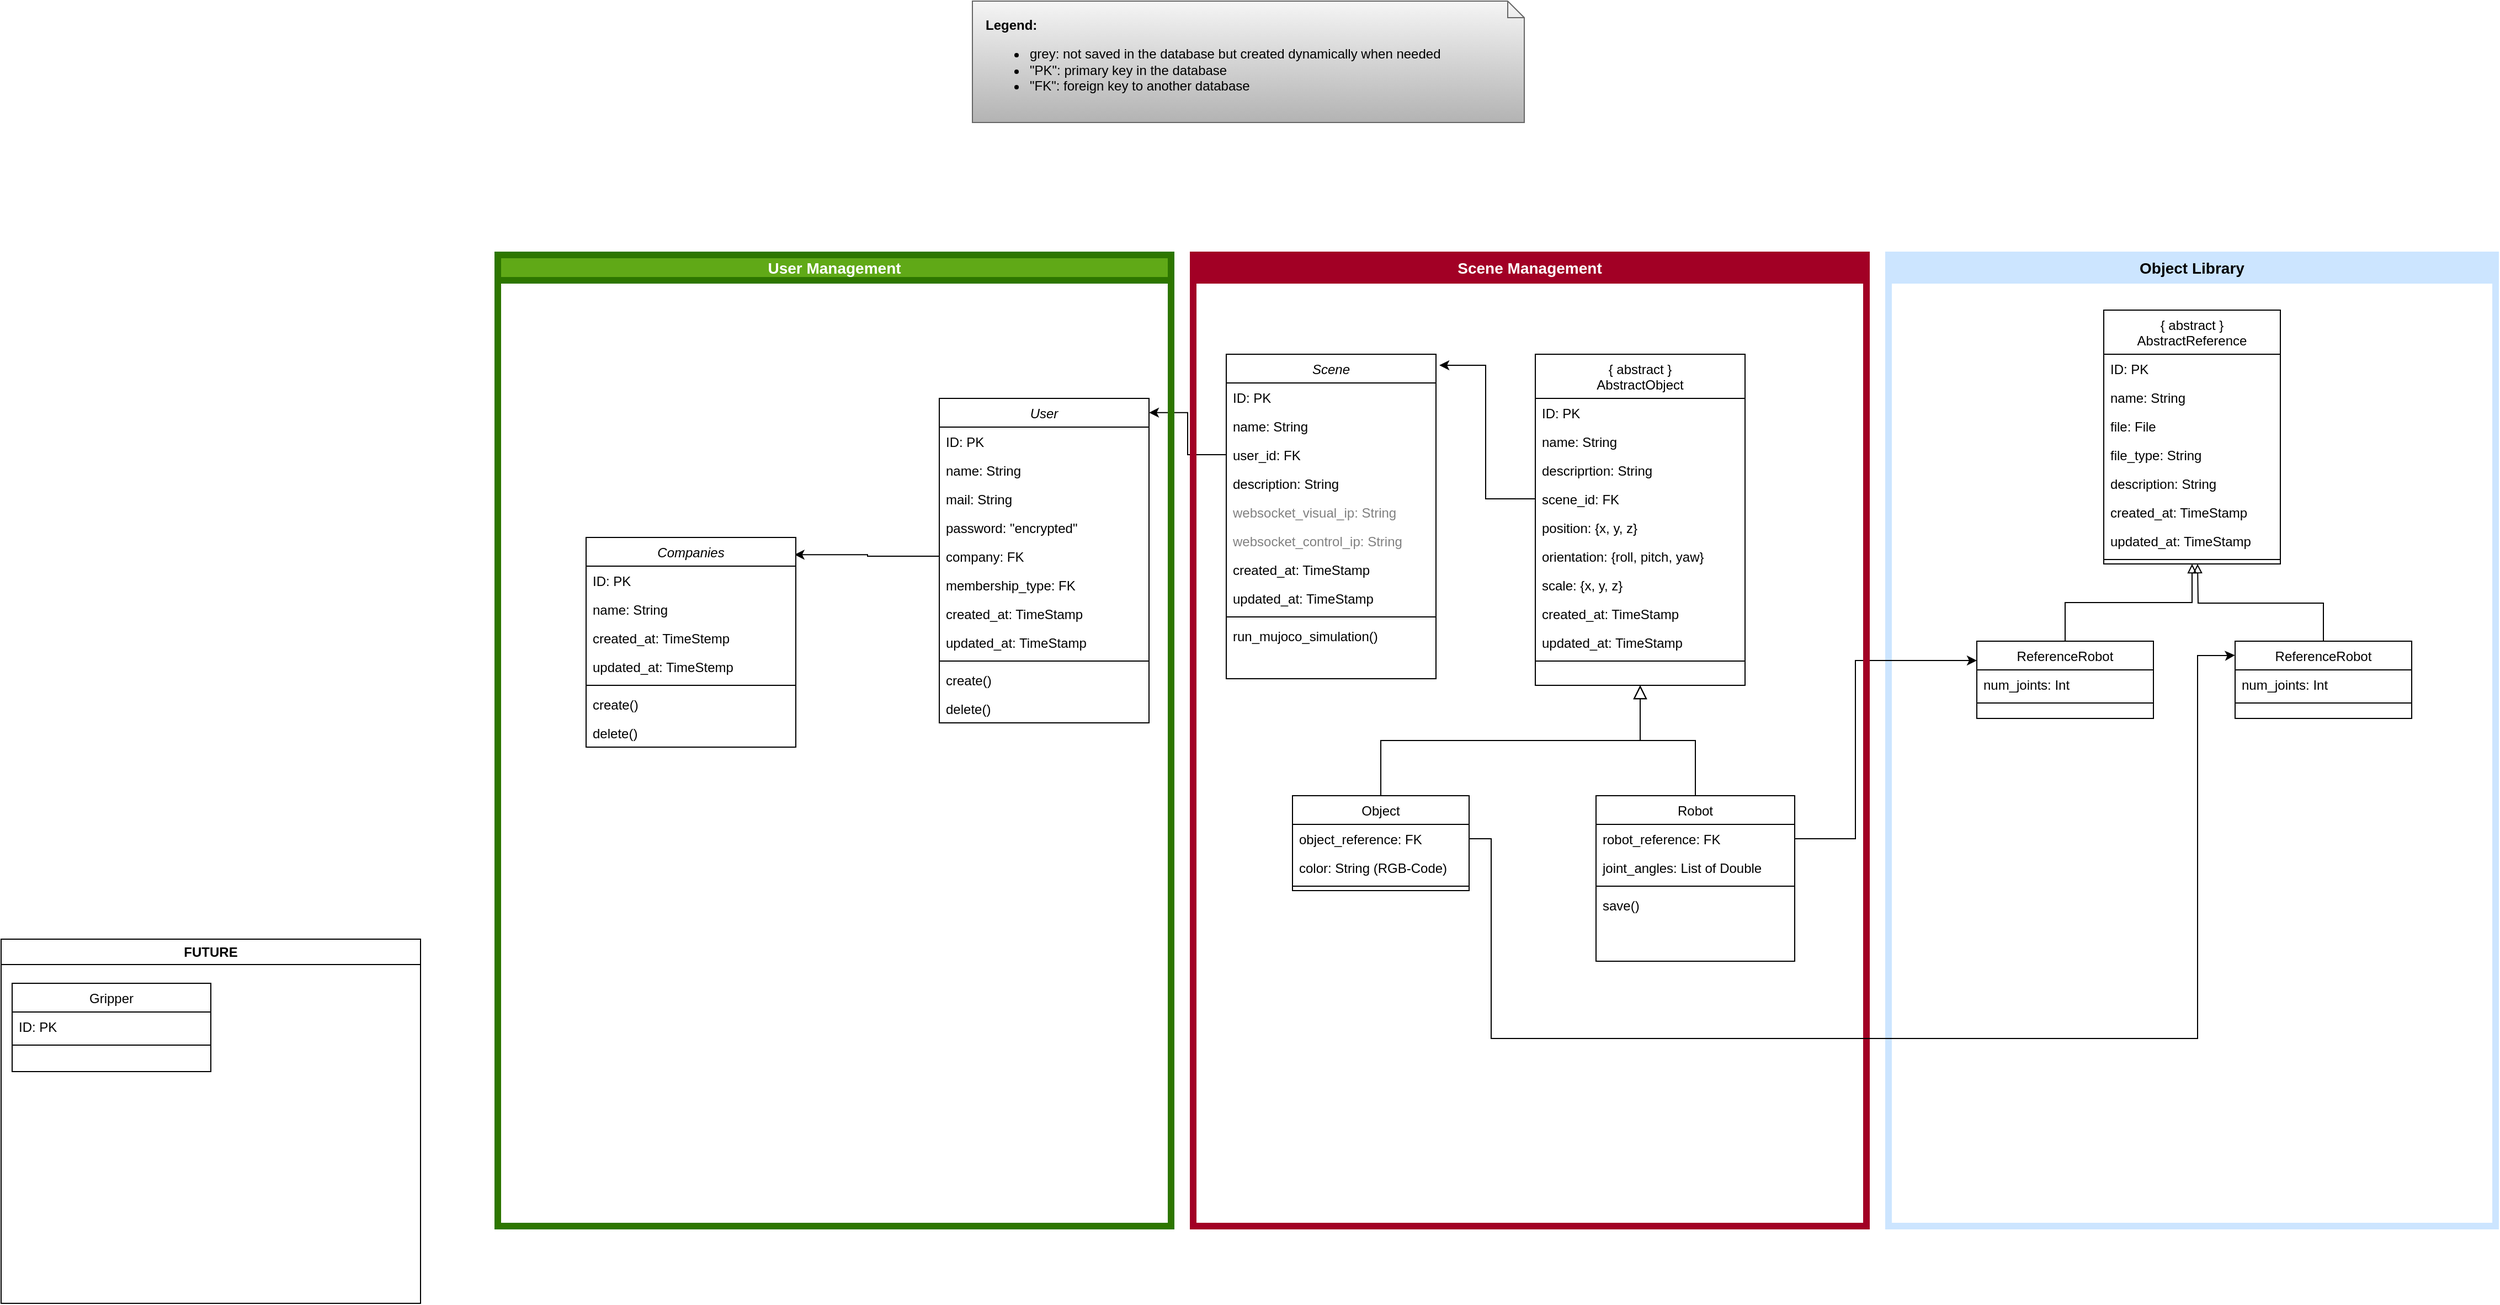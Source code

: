 <mxfile>
    <diagram id="C5RBs43oDa-KdzZeNtuy" name="Backend-Classes">
        <mxGraphModel dx="3709" dy="2520" grid="1" gridSize="10" guides="1" tooltips="1" connect="1" arrows="1" fold="1" page="1" pageScale="1" pageWidth="827" pageHeight="1169" math="0" shadow="0">
            <root>
                <mxCell id="WIyWlLk6GJQsqaUBKTNV-0"/>
                <mxCell id="WIyWlLk6GJQsqaUBKTNV-1" parent="WIyWlLk6GJQsqaUBKTNV-0"/>
                <mxCell id="zkfFHV4jXpPFQw0GAbJ--6" value="Robot" style="swimlane;fontStyle=0;align=center;verticalAlign=top;childLayout=stackLayout;horizontal=1;startSize=26;horizontalStack=0;resizeParent=1;resizeLast=0;collapsible=1;marginBottom=0;rounded=0;shadow=0;strokeWidth=1;" parent="WIyWlLk6GJQsqaUBKTNV-1" vertex="1">
                    <mxGeometry x="-165" y="-340" width="180" height="150" as="geometry">
                        <mxRectangle x="130" y="380" width="160" height="26" as="alternateBounds"/>
                    </mxGeometry>
                </mxCell>
                <mxCell id="ifWMmfsMehx3enwD3pz9-4" value="robot_reference: FK" style="text;align=left;verticalAlign=top;spacingLeft=4;spacingRight=4;overflow=hidden;rotatable=0;points=[[0,0.5],[1,0.5]];portConstraint=eastwest;" parent="zkfFHV4jXpPFQw0GAbJ--6" vertex="1">
                    <mxGeometry y="26" width="180" height="26" as="geometry"/>
                </mxCell>
                <mxCell id="38" value="joint_angles: List of Double" style="text;align=left;verticalAlign=top;spacingLeft=4;spacingRight=4;overflow=hidden;rotatable=0;points=[[0,0.5],[1,0.5]];portConstraint=eastwest;" parent="zkfFHV4jXpPFQw0GAbJ--6" vertex="1">
                    <mxGeometry y="52" width="180" height="26" as="geometry"/>
                </mxCell>
                <mxCell id="zkfFHV4jXpPFQw0GAbJ--9" value="" style="line;html=1;strokeWidth=1;align=left;verticalAlign=middle;spacingTop=-1;spacingLeft=3;spacingRight=3;rotatable=0;labelPosition=right;points=[];portConstraint=eastwest;" parent="zkfFHV4jXpPFQw0GAbJ--6" vertex="1">
                    <mxGeometry y="78" width="180" height="8" as="geometry"/>
                </mxCell>
                <mxCell id="ifWMmfsMehx3enwD3pz9-82" value="save()" style="text;align=left;verticalAlign=top;spacingLeft=4;spacingRight=4;overflow=hidden;rotatable=0;points=[[0,0.5],[1,0.5]];portConstraint=eastwest;" parent="zkfFHV4jXpPFQw0GAbJ--6" vertex="1">
                    <mxGeometry y="86" width="180" height="26" as="geometry"/>
                </mxCell>
                <mxCell id="zkfFHV4jXpPFQw0GAbJ--12" value="" style="endArrow=block;endSize=10;endFill=0;shadow=0;strokeWidth=1;rounded=0;curved=0;edgeStyle=elbowEdgeStyle;elbow=vertical;" parent="WIyWlLk6GJQsqaUBKTNV-1" source="zkfFHV4jXpPFQw0GAbJ--6" target="zkfFHV4jXpPFQw0GAbJ--0" edge="1">
                    <mxGeometry width="160" relative="1" as="geometry">
                        <mxPoint x="-460" y="-297" as="sourcePoint"/>
                        <mxPoint x="-460" y="-297" as="targetPoint"/>
                    </mxGeometry>
                </mxCell>
                <mxCell id="zkfFHV4jXpPFQw0GAbJ--13" value="Object" style="swimlane;fontStyle=0;align=center;verticalAlign=top;childLayout=stackLayout;horizontal=1;startSize=26;horizontalStack=0;resizeParent=1;resizeLast=0;collapsible=1;marginBottom=0;rounded=0;shadow=0;strokeWidth=1;" parent="WIyWlLk6GJQsqaUBKTNV-1" vertex="1">
                    <mxGeometry x="-440" y="-340" width="160" height="86" as="geometry">
                        <mxRectangle x="340" y="380" width="170" height="26" as="alternateBounds"/>
                    </mxGeometry>
                </mxCell>
                <mxCell id="61" value="object_reference: FK" style="text;align=left;verticalAlign=top;spacingLeft=4;spacingRight=4;overflow=hidden;rotatable=0;points=[[0,0.5],[1,0.5]];portConstraint=eastwest;rounded=0;shadow=0;html=0;" parent="zkfFHV4jXpPFQw0GAbJ--13" vertex="1">
                    <mxGeometry y="26" width="160" height="26" as="geometry"/>
                </mxCell>
                <mxCell id="zkfFHV4jXpPFQw0GAbJ--14" value="color: String (RGB-Code)" style="text;align=left;verticalAlign=top;spacingLeft=4;spacingRight=4;overflow=hidden;rotatable=0;points=[[0,0.5],[1,0.5]];portConstraint=eastwest;" parent="zkfFHV4jXpPFQw0GAbJ--13" vertex="1">
                    <mxGeometry y="52" width="160" height="26" as="geometry"/>
                </mxCell>
                <mxCell id="zkfFHV4jXpPFQw0GAbJ--15" value="" style="line;html=1;strokeWidth=1;align=left;verticalAlign=middle;spacingTop=-1;spacingLeft=3;spacingRight=3;rotatable=0;labelPosition=right;points=[];portConstraint=eastwest;" parent="zkfFHV4jXpPFQw0GAbJ--13" vertex="1">
                    <mxGeometry y="78" width="160" height="8" as="geometry"/>
                </mxCell>
                <mxCell id="zkfFHV4jXpPFQw0GAbJ--16" value="" style="endArrow=block;endSize=10;endFill=0;shadow=0;strokeWidth=1;rounded=0;curved=0;edgeStyle=elbowEdgeStyle;elbow=vertical;" parent="WIyWlLk6GJQsqaUBKTNV-1" source="zkfFHV4jXpPFQw0GAbJ--13" target="zkfFHV4jXpPFQw0GAbJ--0" edge="1">
                    <mxGeometry width="160" relative="1" as="geometry">
                        <mxPoint x="-450" y="-127" as="sourcePoint"/>
                        <mxPoint x="-350" y="-229" as="targetPoint"/>
                    </mxGeometry>
                </mxCell>
                <mxCell id="ifWMmfsMehx3enwD3pz9-21" value="&lt;div&gt;&lt;b&gt;Legend:&lt;/b&gt;&lt;/div&gt;&lt;div&gt;&lt;ul&gt;&lt;li&gt;grey: not saved in the database but created dynamically when needed&lt;/li&gt;&lt;li&gt;&quot;PK&quot;: primary key in the database&lt;br&gt;&lt;/li&gt;&lt;li&gt;&quot;FK&quot;: foreign key to another database&lt;br&gt;&lt;/li&gt;&lt;/ul&gt;&lt;/div&gt;" style="shape=note;size=15;align=left;spacingLeft=10;html=1;whiteSpace=wrap;fillColor=#f5f5f5;strokeColor=#666666;gradientColor=#b3b3b3;fontColor=#000000;" parent="WIyWlLk6GJQsqaUBKTNV-1" vertex="1">
                    <mxGeometry x="-730" y="-1060" width="500" height="110" as="geometry"/>
                </mxCell>
                <mxCell id="ifWMmfsMehx3enwD3pz9-26" value="User" style="swimlane;fontStyle=2;align=center;verticalAlign=top;childLayout=stackLayout;horizontal=1;startSize=26;horizontalStack=0;resizeParent=1;resizeLast=0;collapsible=1;marginBottom=0;rounded=0;shadow=0;strokeWidth=1;" parent="WIyWlLk6GJQsqaUBKTNV-1" vertex="1">
                    <mxGeometry x="-760" y="-700" width="190" height="294" as="geometry">
                        <mxRectangle x="220" y="120" width="160" height="26" as="alternateBounds"/>
                    </mxGeometry>
                </mxCell>
                <mxCell id="ifWMmfsMehx3enwD3pz9-27" value="ID: PK" style="text;align=left;verticalAlign=top;spacingLeft=4;spacingRight=4;overflow=hidden;rotatable=0;points=[[0,0.5],[1,0.5]];portConstraint=eastwest;" parent="ifWMmfsMehx3enwD3pz9-26" vertex="1">
                    <mxGeometry y="26" width="190" height="26" as="geometry"/>
                </mxCell>
                <mxCell id="ifWMmfsMehx3enwD3pz9-28" value="name: String" style="text;align=left;verticalAlign=top;spacingLeft=4;spacingRight=4;overflow=hidden;rotatable=0;points=[[0,0.5],[1,0.5]];portConstraint=eastwest;rounded=0;shadow=0;html=0;" parent="ifWMmfsMehx3enwD3pz9-26" vertex="1">
                    <mxGeometry y="52" width="190" height="26" as="geometry"/>
                </mxCell>
                <mxCell id="ifWMmfsMehx3enwD3pz9-34" value="mail: String" style="text;align=left;verticalAlign=top;spacingLeft=4;spacingRight=4;overflow=hidden;rotatable=0;points=[[0,0.5],[1,0.5]];portConstraint=eastwest;rounded=0;shadow=0;html=0;" parent="ifWMmfsMehx3enwD3pz9-26" vertex="1">
                    <mxGeometry y="78" width="190" height="26" as="geometry"/>
                </mxCell>
                <mxCell id="ifWMmfsMehx3enwD3pz9-35" value="password: &quot;encrypted&quot;" style="text;align=left;verticalAlign=top;spacingLeft=4;spacingRight=4;overflow=hidden;rotatable=0;points=[[0,0.5],[1,0.5]];portConstraint=eastwest;rounded=0;shadow=0;html=0;" parent="ifWMmfsMehx3enwD3pz9-26" vertex="1">
                    <mxGeometry y="104" width="190" height="26" as="geometry"/>
                </mxCell>
                <mxCell id="ifWMmfsMehx3enwD3pz9-36" value="company: FK" style="text;align=left;verticalAlign=top;spacingLeft=4;spacingRight=4;overflow=hidden;rotatable=0;points=[[0,0.5],[1,0.5]];portConstraint=eastwest;rounded=0;shadow=0;html=0;" parent="ifWMmfsMehx3enwD3pz9-26" vertex="1">
                    <mxGeometry y="130" width="190" height="26" as="geometry"/>
                </mxCell>
                <mxCell id="ifWMmfsMehx3enwD3pz9-37" value="membership_type: FK" style="text;align=left;verticalAlign=top;spacingLeft=4;spacingRight=4;overflow=hidden;rotatable=0;points=[[0,0.5],[1,0.5]];portConstraint=eastwest;rounded=0;shadow=0;html=0;" parent="ifWMmfsMehx3enwD3pz9-26" vertex="1">
                    <mxGeometry y="156" width="190" height="26" as="geometry"/>
                </mxCell>
                <mxCell id="ifWMmfsMehx3enwD3pz9-55" value="created_at: TimeStamp" style="text;align=left;verticalAlign=top;spacingLeft=4;spacingRight=4;overflow=hidden;rotatable=0;points=[[0,0.5],[1,0.5]];portConstraint=eastwest;rounded=0;shadow=0;html=0;" parent="ifWMmfsMehx3enwD3pz9-26" vertex="1">
                    <mxGeometry y="182" width="190" height="26" as="geometry"/>
                </mxCell>
                <mxCell id="ifWMmfsMehx3enwD3pz9-56" value="updated_at: TimeStamp" style="text;align=left;verticalAlign=top;spacingLeft=4;spacingRight=4;overflow=hidden;rotatable=0;points=[[0,0.5],[1,0.5]];portConstraint=eastwest;rounded=0;shadow=0;html=0;" parent="ifWMmfsMehx3enwD3pz9-26" vertex="1">
                    <mxGeometry y="208" width="190" height="26" as="geometry"/>
                </mxCell>
                <mxCell id="ifWMmfsMehx3enwD3pz9-31" value="" style="line;html=1;strokeWidth=1;align=left;verticalAlign=middle;spacingTop=-1;spacingLeft=3;spacingRight=3;rotatable=0;labelPosition=right;points=[];portConstraint=eastwest;" parent="ifWMmfsMehx3enwD3pz9-26" vertex="1">
                    <mxGeometry y="234" width="190" height="8" as="geometry"/>
                </mxCell>
                <mxCell id="ifWMmfsMehx3enwD3pz9-32" value="create()&#10;" style="text;align=left;verticalAlign=top;spacingLeft=4;spacingRight=4;overflow=hidden;rotatable=0;points=[[0,0.5],[1,0.5]];portConstraint=eastwest;" parent="ifWMmfsMehx3enwD3pz9-26" vertex="1">
                    <mxGeometry y="242" width="190" height="26" as="geometry"/>
                </mxCell>
                <mxCell id="ifWMmfsMehx3enwD3pz9-33" value="delete()" style="text;align=left;verticalAlign=top;spacingLeft=4;spacingRight=4;overflow=hidden;rotatable=0;points=[[0,0.5],[1,0.5]];portConstraint=eastwest;" parent="ifWMmfsMehx3enwD3pz9-26" vertex="1">
                    <mxGeometry y="268" width="190" height="26" as="geometry"/>
                </mxCell>
                <mxCell id="ifWMmfsMehx3enwD3pz9-50" style="edgeStyle=orthogonalEdgeStyle;rounded=0;orthogonalLoop=1;jettySize=auto;html=1;exitX=0;exitY=0.5;exitDx=0;exitDy=0;entryX=0.994;entryY=0.082;entryDx=0;entryDy=0;entryPerimeter=0;" parent="WIyWlLk6GJQsqaUBKTNV-1" source="ifWMmfsMehx3enwD3pz9-36" target="ifWMmfsMehx3enwD3pz9-39" edge="1">
                    <mxGeometry relative="1" as="geometry"/>
                </mxCell>
                <mxCell id="ifWMmfsMehx3enwD3pz9-65" style="edgeStyle=orthogonalEdgeStyle;rounded=0;orthogonalLoop=1;jettySize=auto;html=1;exitX=0;exitY=0.5;exitDx=0;exitDy=0;entryX=1;entryY=0.044;entryDx=0;entryDy=0;entryPerimeter=0;" parent="WIyWlLk6GJQsqaUBKTNV-1" source="ifWMmfsMehx3enwD3pz9-51" target="ifWMmfsMehx3enwD3pz9-26" edge="1">
                    <mxGeometry relative="1" as="geometry"/>
                </mxCell>
                <mxCell id="ifWMmfsMehx3enwD3pz9-91" value="FUTURE" style="swimlane;whiteSpace=wrap;html=1;" parent="WIyWlLk6GJQsqaUBKTNV-1" vertex="1">
                    <mxGeometry x="-1610" y="-210" width="380" height="330" as="geometry">
                        <mxRectangle x="-950" y="290" width="90" height="30" as="alternateBounds"/>
                    </mxGeometry>
                </mxCell>
                <mxCell id="ifWMmfsMehx3enwD3pz9-83" value="Gripper" style="swimlane;fontStyle=0;align=center;verticalAlign=top;childLayout=stackLayout;horizontal=1;startSize=26;horizontalStack=0;resizeParent=1;resizeLast=0;collapsible=1;marginBottom=0;rounded=0;shadow=0;strokeWidth=1;" parent="ifWMmfsMehx3enwD3pz9-91" vertex="1">
                    <mxGeometry x="10" y="40" width="180" height="80" as="geometry">
                        <mxRectangle x="130" y="380" width="160" height="26" as="alternateBounds"/>
                    </mxGeometry>
                </mxCell>
                <mxCell id="ifWMmfsMehx3enwD3pz9-87" value="ID: PK" style="text;align=left;verticalAlign=top;spacingLeft=4;spacingRight=4;overflow=hidden;rotatable=0;points=[[0,0.5],[1,0.5]];portConstraint=eastwest;" parent="ifWMmfsMehx3enwD3pz9-83" vertex="1">
                    <mxGeometry y="26" width="180" height="26" as="geometry"/>
                </mxCell>
                <mxCell id="ifWMmfsMehx3enwD3pz9-88" value="" style="line;html=1;strokeWidth=1;align=left;verticalAlign=middle;spacingTop=-1;spacingLeft=3;spacingRight=3;rotatable=0;labelPosition=right;points=[];portConstraint=eastwest;" parent="ifWMmfsMehx3enwD3pz9-83" vertex="1">
                    <mxGeometry y="52" width="180" height="8" as="geometry"/>
                </mxCell>
                <mxCell id="12" value="Object Library" style="swimlane;whiteSpace=wrap;html=1;fillColor=#cce5ff;strokeColor=#CCE5FF;strokeWidth=6;fontColor=#000000;fontSize=14;" parent="WIyWlLk6GJQsqaUBKTNV-1" vertex="1">
                    <mxGeometry x="100" y="-830" width="550" height="880" as="geometry">
                        <mxRectangle x="-950" y="290" width="90" height="30" as="alternateBounds"/>
                    </mxGeometry>
                </mxCell>
                <mxCell id="16" value="{ abstract }&#10;AbstractReference" style="swimlane;fontStyle=0;align=center;verticalAlign=top;childLayout=stackLayout;horizontal=1;startSize=40;horizontalStack=0;resizeParent=1;resizeLast=0;collapsible=1;marginBottom=0;rounded=0;shadow=0;strokeWidth=1;" parent="12" vertex="1">
                    <mxGeometry x="195" y="50" width="160" height="230" as="geometry">
                        <mxRectangle x="340" y="380" width="170" height="26" as="alternateBounds"/>
                    </mxGeometry>
                </mxCell>
                <mxCell id="17" value="ID: PK" style="text;align=left;verticalAlign=top;spacingLeft=4;spacingRight=4;overflow=hidden;rotatable=0;points=[[0,0.5],[1,0.5]];portConstraint=eastwest;" parent="16" vertex="1">
                    <mxGeometry y="40" width="160" height="26" as="geometry"/>
                </mxCell>
                <mxCell id="18" value="name: String" style="text;align=left;verticalAlign=top;spacingLeft=4;spacingRight=4;overflow=hidden;rotatable=0;points=[[0,0.5],[1,0.5]];portConstraint=eastwest;rounded=0;shadow=0;html=0;" parent="16" vertex="1">
                    <mxGeometry y="66" width="160" height="26" as="geometry"/>
                </mxCell>
                <mxCell id="19" value="file: File" style="text;align=left;verticalAlign=top;spacingLeft=4;spacingRight=4;overflow=hidden;rotatable=0;points=[[0,0.5],[1,0.5]];portConstraint=eastwest;rounded=0;shadow=0;html=0;" parent="16" vertex="1">
                    <mxGeometry y="92" width="160" height="26" as="geometry"/>
                </mxCell>
                <mxCell id="20" value="file_type: String" style="text;align=left;verticalAlign=top;spacingLeft=4;spacingRight=4;overflow=hidden;rotatable=0;points=[[0,0.5],[1,0.5]];portConstraint=eastwest;rounded=0;shadow=0;html=0;" parent="16" vertex="1">
                    <mxGeometry y="118" width="160" height="26" as="geometry"/>
                </mxCell>
                <mxCell id="50" value="description: String" style="text;align=left;verticalAlign=top;spacingLeft=4;spacingRight=4;overflow=hidden;rotatable=0;points=[[0,0.5],[1,0.5]];portConstraint=eastwest;rounded=0;shadow=0;html=0;" parent="16" vertex="1">
                    <mxGeometry y="144" width="160" height="26" as="geometry"/>
                </mxCell>
                <mxCell id="21" value="created_at: TimeStamp" style="text;align=left;verticalAlign=top;spacingLeft=4;spacingRight=4;overflow=hidden;rotatable=0;points=[[0,0.5],[1,0.5]];portConstraint=eastwest;rounded=0;shadow=0;html=0;" parent="16" vertex="1">
                    <mxGeometry y="170" width="160" height="26" as="geometry"/>
                </mxCell>
                <mxCell id="22" value="updated_at: TimeStamp" style="text;align=left;verticalAlign=top;spacingLeft=4;spacingRight=4;overflow=hidden;rotatable=0;points=[[0,0.5],[1,0.5]];portConstraint=eastwest;rounded=0;shadow=0;html=0;" parent="16" vertex="1">
                    <mxGeometry y="196" width="160" height="26" as="geometry"/>
                </mxCell>
                <mxCell id="23" value="" style="line;html=1;strokeWidth=1;align=left;verticalAlign=middle;spacingTop=-1;spacingLeft=3;spacingRight=3;rotatable=0;labelPosition=right;points=[];portConstraint=eastwest;" parent="16" vertex="1">
                    <mxGeometry y="222" width="160" height="8" as="geometry"/>
                </mxCell>
                <mxCell id="25" value="ReferenceRobot" style="swimlane;fontStyle=0;align=center;verticalAlign=top;childLayout=stackLayout;horizontal=1;startSize=26;horizontalStack=0;resizeParent=1;resizeLast=0;collapsible=1;marginBottom=0;rounded=0;shadow=0;strokeWidth=1;" parent="12" vertex="1">
                    <mxGeometry x="80" y="350" width="160" height="70" as="geometry">
                        <mxRectangle x="340" y="380" width="170" height="26" as="alternateBounds"/>
                    </mxGeometry>
                </mxCell>
                <mxCell id="26" value="num_joints: Int" style="text;align=left;verticalAlign=top;spacingLeft=4;spacingRight=4;overflow=hidden;rotatable=0;points=[[0,0.5],[1,0.5]];portConstraint=eastwest;" parent="25" vertex="1">
                    <mxGeometry y="26" width="160" height="26" as="geometry"/>
                </mxCell>
                <mxCell id="32" value="" style="line;html=1;strokeWidth=1;align=left;verticalAlign=middle;spacingTop=-1;spacingLeft=3;spacingRight=3;rotatable=0;labelPosition=right;points=[];portConstraint=eastwest;" parent="25" vertex="1">
                    <mxGeometry y="52" width="160" height="8" as="geometry"/>
                </mxCell>
                <mxCell id="51" value="ReferenceRobot" style="swimlane;fontStyle=0;align=center;verticalAlign=top;childLayout=stackLayout;horizontal=1;startSize=26;horizontalStack=0;resizeParent=1;resizeLast=0;collapsible=1;marginBottom=0;rounded=0;shadow=0;strokeWidth=1;" parent="12" vertex="1">
                    <mxGeometry x="314" y="350" width="160" height="70" as="geometry">
                        <mxRectangle x="340" y="380" width="170" height="26" as="alternateBounds"/>
                    </mxGeometry>
                </mxCell>
                <mxCell id="52" value="num_joints: Int" style="text;align=left;verticalAlign=top;spacingLeft=4;spacingRight=4;overflow=hidden;rotatable=0;points=[[0,0.5],[1,0.5]];portConstraint=eastwest;" parent="51" vertex="1">
                    <mxGeometry y="26" width="160" height="26" as="geometry"/>
                </mxCell>
                <mxCell id="53" value="" style="line;html=1;strokeWidth=1;align=left;verticalAlign=middle;spacingTop=-1;spacingLeft=3;spacingRight=3;rotatable=0;labelPosition=right;points=[];portConstraint=eastwest;" parent="51" vertex="1">
                    <mxGeometry y="52" width="160" height="8" as="geometry"/>
                </mxCell>
                <mxCell id="58" style="edgeStyle=orthogonalEdgeStyle;rounded=0;orthogonalLoop=1;jettySize=auto;html=1;exitX=0.5;exitY=0;exitDx=0;exitDy=0;entryX=0.5;entryY=1;entryDx=0;entryDy=0;endArrow=block;endFill=0;" parent="12" source="25" target="16" edge="1">
                    <mxGeometry relative="1" as="geometry">
                        <mxPoint x="-60" y="279.98" as="sourcePoint"/>
                        <mxPoint x="137.6" y="130" as="targetPoint"/>
                    </mxGeometry>
                </mxCell>
                <mxCell id="39" style="edgeStyle=orthogonalEdgeStyle;rounded=0;orthogonalLoop=1;jettySize=auto;html=1;exitX=1;exitY=0.5;exitDx=0;exitDy=0;entryX=0;entryY=0.25;entryDx=0;entryDy=0;" parent="WIyWlLk6GJQsqaUBKTNV-1" source="ifWMmfsMehx3enwD3pz9-4" target="25" edge="1">
                    <mxGeometry relative="1" as="geometry">
                        <mxPoint x="30" y="-603" as="sourcePoint"/>
                        <mxPoint x="227.6" y="-755.94" as="targetPoint"/>
                        <Array as="points">
                            <mxPoint x="70" y="-301"/>
                            <mxPoint x="70" y="-462"/>
                        </Array>
                    </mxGeometry>
                </mxCell>
                <mxCell id="40" value="Scene Management" style="swimlane;whiteSpace=wrap;html=1;fillColor=#A20025;strokeColor=#A20025;strokeWidth=6;fontColor=#ffffff;fontSize=14;" parent="WIyWlLk6GJQsqaUBKTNV-1" vertex="1">
                    <mxGeometry x="-530" y="-830" width="610" height="880" as="geometry">
                        <mxRectangle x="-950" y="290" width="90" height="30" as="alternateBounds"/>
                    </mxGeometry>
                </mxCell>
                <mxCell id="ifWMmfsMehx3enwD3pz9-6" value="Scene" style="swimlane;fontStyle=2;align=center;verticalAlign=top;childLayout=stackLayout;horizontal=1;startSize=26;horizontalStack=0;resizeParent=1;resizeLast=0;collapsible=1;marginBottom=0;rounded=0;shadow=0;strokeWidth=1;" parent="40" vertex="1">
                    <mxGeometry x="30" y="90" width="190" height="294" as="geometry">
                        <mxRectangle x="220" y="120" width="160" height="26" as="alternateBounds"/>
                    </mxGeometry>
                </mxCell>
                <mxCell id="ifWMmfsMehx3enwD3pz9-7" value="ID: PK" style="text;align=left;verticalAlign=top;spacingLeft=4;spacingRight=4;overflow=hidden;rotatable=0;points=[[0,0.5],[1,0.5]];portConstraint=eastwest;" parent="ifWMmfsMehx3enwD3pz9-6" vertex="1">
                    <mxGeometry y="26" width="190" height="26" as="geometry"/>
                </mxCell>
                <mxCell id="ifWMmfsMehx3enwD3pz9-8" value="name: String" style="text;align=left;verticalAlign=top;spacingLeft=4;spacingRight=4;overflow=hidden;rotatable=0;points=[[0,0.5],[1,0.5]];portConstraint=eastwest;rounded=0;shadow=0;html=0;" parent="ifWMmfsMehx3enwD3pz9-6" vertex="1">
                    <mxGeometry y="52" width="190" height="26" as="geometry"/>
                </mxCell>
                <mxCell id="ifWMmfsMehx3enwD3pz9-51" value="user_id: FK" style="text;align=left;verticalAlign=top;spacingLeft=4;spacingRight=4;overflow=hidden;rotatable=0;points=[[0,0.5],[1,0.5]];portConstraint=eastwest;rounded=0;shadow=0;html=0;" parent="ifWMmfsMehx3enwD3pz9-6" vertex="1">
                    <mxGeometry y="78" width="190" height="26" as="geometry"/>
                </mxCell>
                <mxCell id="ifWMmfsMehx3enwD3pz9-52" value="description: String" style="text;align=left;verticalAlign=top;spacingLeft=4;spacingRight=4;overflow=hidden;rotatable=0;points=[[0,0.5],[1,0.5]];portConstraint=eastwest;rounded=0;shadow=0;html=0;" parent="ifWMmfsMehx3enwD3pz9-6" vertex="1">
                    <mxGeometry y="104" width="190" height="26" as="geometry"/>
                </mxCell>
                <mxCell id="ifWMmfsMehx3enwD3pz9-17" value="websocket_visual_ip: String" style="text;align=left;verticalAlign=top;spacingLeft=4;spacingRight=4;overflow=hidden;rotatable=0;points=[[0,0.5],[1,0.5]];portConstraint=eastwest;rounded=0;shadow=0;html=0;fontColor=#808080;" parent="ifWMmfsMehx3enwD3pz9-6" vertex="1">
                    <mxGeometry y="130" width="190" height="26" as="geometry"/>
                </mxCell>
                <mxCell id="ifWMmfsMehx3enwD3pz9-18" value="websocket_control_ip: String" style="text;align=left;verticalAlign=top;spacingLeft=4;spacingRight=4;overflow=hidden;rotatable=0;points=[[0,0.5],[1,0.5]];portConstraint=eastwest;rounded=0;shadow=0;html=0;fontColor=#808080;" parent="ifWMmfsMehx3enwD3pz9-6" vertex="1">
                    <mxGeometry y="156" width="190" height="26" as="geometry"/>
                </mxCell>
                <mxCell id="ifWMmfsMehx3enwD3pz9-59" value="created_at: TimeStamp" style="text;align=left;verticalAlign=top;spacingLeft=4;spacingRight=4;overflow=hidden;rotatable=0;points=[[0,0.5],[1,0.5]];portConstraint=eastwest;rounded=0;shadow=0;html=0;" parent="ifWMmfsMehx3enwD3pz9-6" vertex="1">
                    <mxGeometry y="182" width="190" height="26" as="geometry"/>
                </mxCell>
                <mxCell id="ifWMmfsMehx3enwD3pz9-60" value="updated_at: TimeStamp" style="text;align=left;verticalAlign=top;spacingLeft=4;spacingRight=4;overflow=hidden;rotatable=0;points=[[0,0.5],[1,0.5]];portConstraint=eastwest;rounded=0;shadow=0;html=0;" parent="ifWMmfsMehx3enwD3pz9-6" vertex="1">
                    <mxGeometry y="208" width="190" height="26" as="geometry"/>
                </mxCell>
                <mxCell id="ifWMmfsMehx3enwD3pz9-10" value="" style="line;html=1;strokeWidth=1;align=left;verticalAlign=middle;spacingTop=-1;spacingLeft=3;spacingRight=3;rotatable=0;labelPosition=right;points=[];portConstraint=eastwest;" parent="ifWMmfsMehx3enwD3pz9-6" vertex="1">
                    <mxGeometry y="234" width="190" height="8" as="geometry"/>
                </mxCell>
                <mxCell id="64" value="run_mujoco_simulation()" style="text;align=left;verticalAlign=top;spacingLeft=4;spacingRight=4;overflow=hidden;rotatable=0;points=[[0,0.5],[1,0.5]];portConstraint=eastwest;rounded=0;shadow=0;html=0;" parent="ifWMmfsMehx3enwD3pz9-6" vertex="1">
                    <mxGeometry y="242" width="190" height="26" as="geometry"/>
                </mxCell>
                <mxCell id="zkfFHV4jXpPFQw0GAbJ--0" value="{ abstract }&#10;AbstractObject" style="swimlane;fontStyle=0;align=center;verticalAlign=top;childLayout=stackLayout;horizontal=1;startSize=40;horizontalStack=0;resizeParent=1;resizeLast=0;collapsible=1;marginBottom=0;rounded=0;shadow=0;strokeWidth=1;" parent="40" vertex="1">
                    <mxGeometry x="310" y="90" width="190" height="300" as="geometry">
                        <mxRectangle x="220" y="120" width="160" height="26" as="alternateBounds"/>
                    </mxGeometry>
                </mxCell>
                <mxCell id="zkfFHV4jXpPFQw0GAbJ--1" value="ID: PK" style="text;align=left;verticalAlign=top;spacingLeft=4;spacingRight=4;overflow=hidden;rotatable=0;points=[[0,0.5],[1,0.5]];portConstraint=eastwest;" parent="zkfFHV4jXpPFQw0GAbJ--0" vertex="1">
                    <mxGeometry y="40" width="190" height="26" as="geometry"/>
                </mxCell>
                <mxCell id="zkfFHV4jXpPFQw0GAbJ--2" value="name: String" style="text;align=left;verticalAlign=top;spacingLeft=4;spacingRight=4;overflow=hidden;rotatable=0;points=[[0,0.5],[1,0.5]];portConstraint=eastwest;rounded=0;shadow=0;html=0;" parent="zkfFHV4jXpPFQw0GAbJ--0" vertex="1">
                    <mxGeometry y="66" width="190" height="26" as="geometry"/>
                </mxCell>
                <mxCell id="63" value="descriprtion: String" style="text;align=left;verticalAlign=top;spacingLeft=4;spacingRight=4;overflow=hidden;rotatable=0;points=[[0,0.5],[1,0.5]];portConstraint=eastwest;rounded=0;shadow=0;html=0;" parent="zkfFHV4jXpPFQw0GAbJ--0" vertex="1">
                    <mxGeometry y="92" width="190" height="26" as="geometry"/>
                </mxCell>
                <mxCell id="ifWMmfsMehx3enwD3pz9-63" value="scene_id: FK" style="text;align=left;verticalAlign=top;spacingLeft=4;spacingRight=4;overflow=hidden;rotatable=0;points=[[0,0.5],[1,0.5]];portConstraint=eastwest;rounded=0;shadow=0;html=0;" parent="zkfFHV4jXpPFQw0GAbJ--0" vertex="1">
                    <mxGeometry y="118" width="190" height="26" as="geometry"/>
                </mxCell>
                <mxCell id="ifWMmfsMehx3enwD3pz9-0" value="position: {x, y, z}" style="text;align=left;verticalAlign=top;spacingLeft=4;spacingRight=4;overflow=hidden;rotatable=0;points=[[0,0.5],[1,0.5]];portConstraint=eastwest;rounded=0;shadow=0;html=0;" parent="zkfFHV4jXpPFQw0GAbJ--0" vertex="1">
                    <mxGeometry y="144" width="190" height="26" as="geometry"/>
                </mxCell>
                <mxCell id="ifWMmfsMehx3enwD3pz9-92" value="orientation: {roll, pitch, yaw}" style="text;align=left;verticalAlign=top;spacingLeft=4;spacingRight=4;overflow=hidden;rotatable=0;points=[[0,0.5],[1,0.5]];portConstraint=eastwest;rounded=0;shadow=0;html=0;" parent="zkfFHV4jXpPFQw0GAbJ--0" vertex="1">
                    <mxGeometry y="170" width="190" height="26" as="geometry"/>
                </mxCell>
                <mxCell id="ifWMmfsMehx3enwD3pz9-16" value="scale: {x, y, z}" style="text;align=left;verticalAlign=top;spacingLeft=4;spacingRight=4;overflow=hidden;rotatable=0;points=[[0,0.5],[1,0.5]];portConstraint=eastwest;rounded=0;shadow=0;html=0;" parent="zkfFHV4jXpPFQw0GAbJ--0" vertex="1">
                    <mxGeometry y="196" width="190" height="26" as="geometry"/>
                </mxCell>
                <mxCell id="ifWMmfsMehx3enwD3pz9-61" value="created_at: TimeStamp" style="text;align=left;verticalAlign=top;spacingLeft=4;spacingRight=4;overflow=hidden;rotatable=0;points=[[0,0.5],[1,0.5]];portConstraint=eastwest;rounded=0;shadow=0;html=0;" parent="zkfFHV4jXpPFQw0GAbJ--0" vertex="1">
                    <mxGeometry y="222" width="190" height="26" as="geometry"/>
                </mxCell>
                <mxCell id="ifWMmfsMehx3enwD3pz9-62" value="updated_at: TimeStamp" style="text;align=left;verticalAlign=top;spacingLeft=4;spacingRight=4;overflow=hidden;rotatable=0;points=[[0,0.5],[1,0.5]];portConstraint=eastwest;rounded=0;shadow=0;html=0;" parent="zkfFHV4jXpPFQw0GAbJ--0" vertex="1">
                    <mxGeometry y="248" width="190" height="26" as="geometry"/>
                </mxCell>
                <mxCell id="zkfFHV4jXpPFQw0GAbJ--4" value="" style="line;html=1;strokeWidth=1;align=left;verticalAlign=middle;spacingTop=-1;spacingLeft=3;spacingRight=3;rotatable=0;labelPosition=right;points=[];portConstraint=eastwest;" parent="zkfFHV4jXpPFQw0GAbJ--0" vertex="1">
                    <mxGeometry y="274" width="190" height="8" as="geometry"/>
                </mxCell>
                <mxCell id="ifWMmfsMehx3enwD3pz9-64" style="edgeStyle=orthogonalEdgeStyle;rounded=0;orthogonalLoop=1;jettySize=auto;html=1;exitX=0;exitY=0.5;exitDx=0;exitDy=0;entryX=1.016;entryY=0.034;entryDx=0;entryDy=0;entryPerimeter=0;" parent="40" source="ifWMmfsMehx3enwD3pz9-63" target="ifWMmfsMehx3enwD3pz9-6" edge="1">
                    <mxGeometry relative="1" as="geometry"/>
                </mxCell>
                <mxCell id="59" style="edgeStyle=orthogonalEdgeStyle;rounded=0;orthogonalLoop=1;jettySize=auto;html=1;exitX=0.5;exitY=0;exitDx=0;exitDy=0;endArrow=block;endFill=0;" parent="WIyWlLk6GJQsqaUBKTNV-1" source="51" edge="1">
                    <mxGeometry relative="1" as="geometry">
                        <mxPoint x="270.0" y="-470" as="sourcePoint"/>
                        <mxPoint x="380" y="-550" as="targetPoint"/>
                    </mxGeometry>
                </mxCell>
                <mxCell id="62" style="edgeStyle=orthogonalEdgeStyle;rounded=0;orthogonalLoop=1;jettySize=auto;html=1;exitX=1;exitY=0.5;exitDx=0;exitDy=0;entryX=-0.001;entryY=0.183;entryDx=0;entryDy=0;entryPerimeter=0;" parent="WIyWlLk6GJQsqaUBKTNV-1" source="61" target="51" edge="1">
                    <mxGeometry relative="1" as="geometry">
                        <mxPoint x="25" y="-291" as="sourcePoint"/>
                        <mxPoint x="410" y="-460" as="targetPoint"/>
                        <Array as="points">
                            <mxPoint x="-260" y="-301"/>
                            <mxPoint x="-260" y="-120"/>
                            <mxPoint x="380" y="-120"/>
                            <mxPoint x="380" y="-467"/>
                            <mxPoint x="410" y="-467"/>
                        </Array>
                    </mxGeometry>
                </mxCell>
                <mxCell id="65" value="User Management" style="swimlane;whiteSpace=wrap;html=1;fillColor=#60a917;strokeColor=#2D7600;strokeWidth=6;fontColor=#ffffff;fontSize=14;" parent="WIyWlLk6GJQsqaUBKTNV-1" vertex="1">
                    <mxGeometry x="-1160" y="-830" width="610" height="880" as="geometry">
                        <mxRectangle x="-950" y="290" width="90" height="30" as="alternateBounds"/>
                    </mxGeometry>
                </mxCell>
                <mxCell id="ifWMmfsMehx3enwD3pz9-39" value="Companies" style="swimlane;fontStyle=2;align=center;verticalAlign=top;childLayout=stackLayout;horizontal=1;startSize=26;horizontalStack=0;resizeParent=1;resizeLast=0;collapsible=1;marginBottom=0;rounded=0;shadow=0;strokeWidth=1;" parent="65" vertex="1">
                    <mxGeometry x="80" y="256" width="190" height="190" as="geometry">
                        <mxRectangle x="220" y="120" width="160" height="26" as="alternateBounds"/>
                    </mxGeometry>
                </mxCell>
                <mxCell id="ifWMmfsMehx3enwD3pz9-40" value="ID: PK" style="text;align=left;verticalAlign=top;spacingLeft=4;spacingRight=4;overflow=hidden;rotatable=0;points=[[0,0.5],[1,0.5]];portConstraint=eastwest;" parent="ifWMmfsMehx3enwD3pz9-39" vertex="1">
                    <mxGeometry y="26" width="190" height="26" as="geometry"/>
                </mxCell>
                <mxCell id="ifWMmfsMehx3enwD3pz9-41" value="name: String" style="text;align=left;verticalAlign=top;spacingLeft=4;spacingRight=4;overflow=hidden;rotatable=0;points=[[0,0.5],[1,0.5]];portConstraint=eastwest;rounded=0;shadow=0;html=0;" parent="ifWMmfsMehx3enwD3pz9-39" vertex="1">
                    <mxGeometry y="52" width="190" height="26" as="geometry"/>
                </mxCell>
                <mxCell id="ifWMmfsMehx3enwD3pz9-53" value="created_at: TimeStemp" style="text;align=left;verticalAlign=top;spacingLeft=4;spacingRight=4;overflow=hidden;rotatable=0;points=[[0,0.5],[1,0.5]];portConstraint=eastwest;rounded=0;shadow=0;html=0;" parent="ifWMmfsMehx3enwD3pz9-39" vertex="1">
                    <mxGeometry y="78" width="190" height="26" as="geometry"/>
                </mxCell>
                <mxCell id="ifWMmfsMehx3enwD3pz9-54" value="updated_at: TimeStemp" style="text;align=left;verticalAlign=top;spacingLeft=4;spacingRight=4;overflow=hidden;rotatable=0;points=[[0,0.5],[1,0.5]];portConstraint=eastwest;rounded=0;shadow=0;html=0;" parent="ifWMmfsMehx3enwD3pz9-39" vertex="1">
                    <mxGeometry y="104" width="190" height="26" as="geometry"/>
                </mxCell>
                <mxCell id="ifWMmfsMehx3enwD3pz9-46" value="" style="line;html=1;strokeWidth=1;align=left;verticalAlign=middle;spacingTop=-1;spacingLeft=3;spacingRight=3;rotatable=0;labelPosition=right;points=[];portConstraint=eastwest;" parent="ifWMmfsMehx3enwD3pz9-39" vertex="1">
                    <mxGeometry y="130" width="190" height="8" as="geometry"/>
                </mxCell>
                <mxCell id="ifWMmfsMehx3enwD3pz9-47" value="create()&#10;" style="text;align=left;verticalAlign=top;spacingLeft=4;spacingRight=4;overflow=hidden;rotatable=0;points=[[0,0.5],[1,0.5]];portConstraint=eastwest;" parent="ifWMmfsMehx3enwD3pz9-39" vertex="1">
                    <mxGeometry y="138" width="190" height="26" as="geometry"/>
                </mxCell>
                <mxCell id="ifWMmfsMehx3enwD3pz9-48" value="delete()" style="text;align=left;verticalAlign=top;spacingLeft=4;spacingRight=4;overflow=hidden;rotatable=0;points=[[0,0.5],[1,0.5]];portConstraint=eastwest;" parent="ifWMmfsMehx3enwD3pz9-39" vertex="1">
                    <mxGeometry y="164" width="190" height="26" as="geometry"/>
                </mxCell>
            </root>
        </mxGraphModel>
    </diagram>
</mxfile>